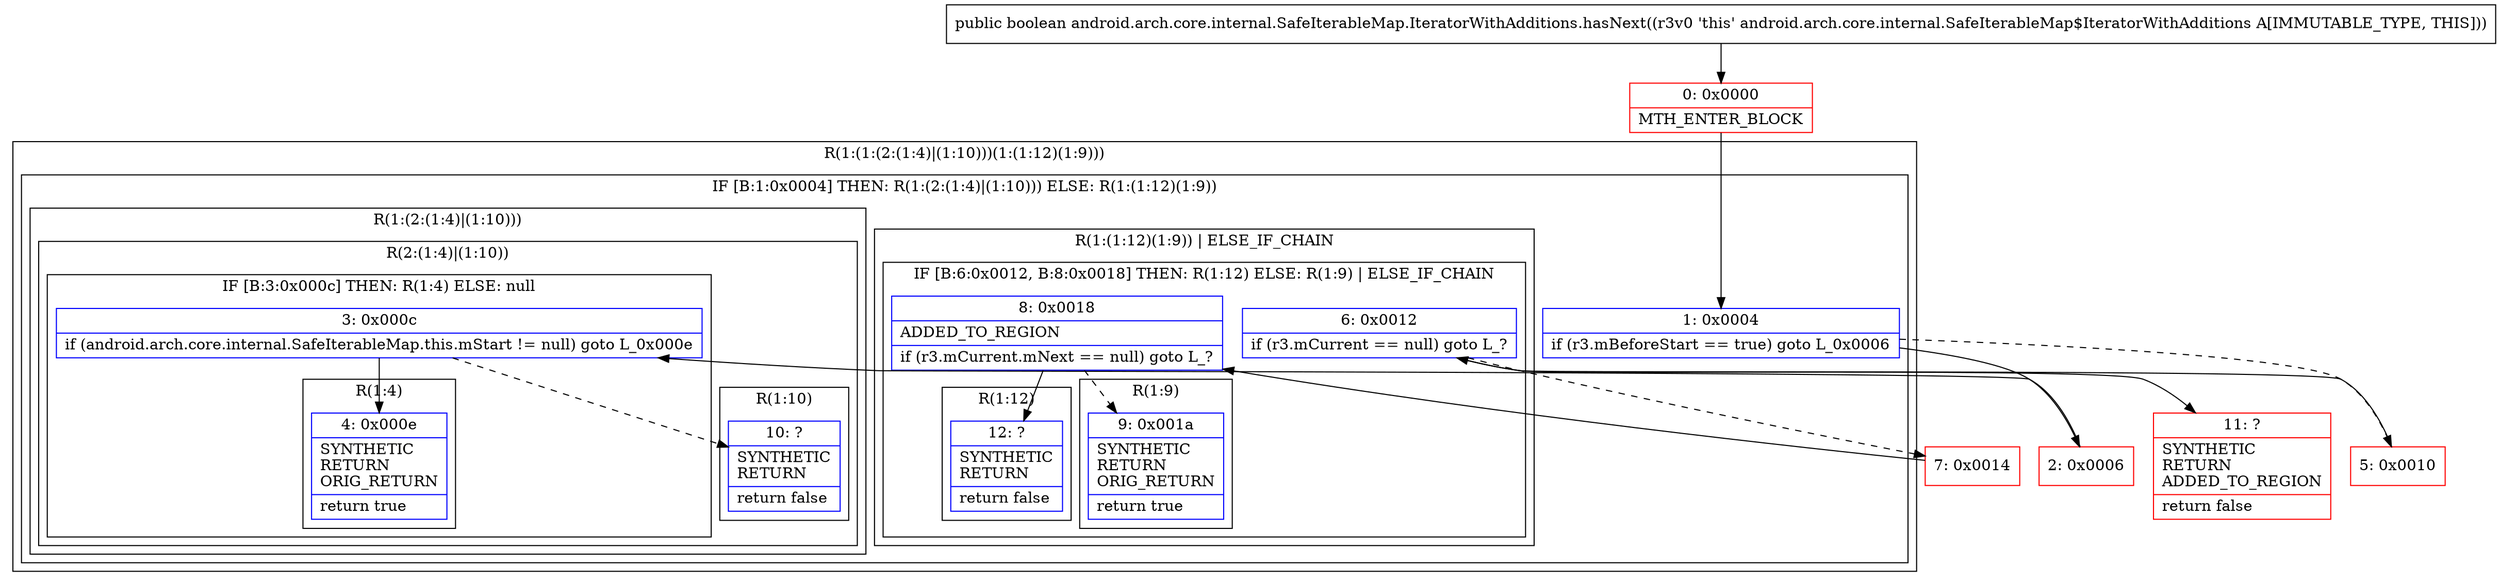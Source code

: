 digraph "CFG forandroid.arch.core.internal.SafeIterableMap.IteratorWithAdditions.hasNext()Z" {
subgraph cluster_Region_1504724074 {
label = "R(1:(1:(2:(1:4)|(1:10)))(1:(1:12)(1:9)))";
node [shape=record,color=blue];
subgraph cluster_IfRegion_2069259393 {
label = "IF [B:1:0x0004] THEN: R(1:(2:(1:4)|(1:10))) ELSE: R(1:(1:12)(1:9))";
node [shape=record,color=blue];
Node_1 [shape=record,label="{1\:\ 0x0004|if (r3.mBeforeStart == true) goto L_0x0006\l}"];
subgraph cluster_Region_531136431 {
label = "R(1:(2:(1:4)|(1:10)))";
node [shape=record,color=blue];
subgraph cluster_Region_1673347519 {
label = "R(2:(1:4)|(1:10))";
node [shape=record,color=blue];
subgraph cluster_IfRegion_947247798 {
label = "IF [B:3:0x000c] THEN: R(1:4) ELSE: null";
node [shape=record,color=blue];
Node_3 [shape=record,label="{3\:\ 0x000c|if (android.arch.core.internal.SafeIterableMap.this.mStart != null) goto L_0x000e\l}"];
subgraph cluster_Region_1884279637 {
label = "R(1:4)";
node [shape=record,color=blue];
Node_4 [shape=record,label="{4\:\ 0x000e|SYNTHETIC\lRETURN\lORIG_RETURN\l|return true\l}"];
}
}
subgraph cluster_Region_742825972 {
label = "R(1:10)";
node [shape=record,color=blue];
Node_10 [shape=record,label="{10\:\ ?|SYNTHETIC\lRETURN\l|return false\l}"];
}
}
}
subgraph cluster_Region_637502330 {
label = "R(1:(1:12)(1:9)) | ELSE_IF_CHAIN\l";
node [shape=record,color=blue];
subgraph cluster_IfRegion_860445977 {
label = "IF [B:6:0x0012, B:8:0x0018] THEN: R(1:12) ELSE: R(1:9) | ELSE_IF_CHAIN\l";
node [shape=record,color=blue];
Node_6 [shape=record,label="{6\:\ 0x0012|if (r3.mCurrent == null) goto L_?\l}"];
Node_8 [shape=record,label="{8\:\ 0x0018|ADDED_TO_REGION\l|if (r3.mCurrent.mNext == null) goto L_?\l}"];
subgraph cluster_Region_1024648542 {
label = "R(1:12)";
node [shape=record,color=blue];
Node_12 [shape=record,label="{12\:\ ?|SYNTHETIC\lRETURN\l|return false\l}"];
}
subgraph cluster_Region_624124983 {
label = "R(1:9)";
node [shape=record,color=blue];
Node_9 [shape=record,label="{9\:\ 0x001a|SYNTHETIC\lRETURN\lORIG_RETURN\l|return true\l}"];
}
}
}
}
}
Node_0 [shape=record,color=red,label="{0\:\ 0x0000|MTH_ENTER_BLOCK\l}"];
Node_2 [shape=record,color=red,label="{2\:\ 0x0006}"];
Node_5 [shape=record,color=red,label="{5\:\ 0x0010}"];
Node_7 [shape=record,color=red,label="{7\:\ 0x0014}"];
Node_11 [shape=record,color=red,label="{11\:\ ?|SYNTHETIC\lRETURN\lADDED_TO_REGION\l|return false\l}"];
MethodNode[shape=record,label="{public boolean android.arch.core.internal.SafeIterableMap.IteratorWithAdditions.hasNext((r3v0 'this' android.arch.core.internal.SafeIterableMap$IteratorWithAdditions A[IMMUTABLE_TYPE, THIS])) }"];
MethodNode -> Node_0;
Node_1 -> Node_2;
Node_1 -> Node_5[style=dashed];
Node_3 -> Node_4;
Node_3 -> Node_10[style=dashed];
Node_6 -> Node_7[style=dashed];
Node_6 -> Node_11;
Node_8 -> Node_9[style=dashed];
Node_8 -> Node_12;
Node_0 -> Node_1;
Node_2 -> Node_3;
Node_5 -> Node_6;
Node_7 -> Node_8;
}

